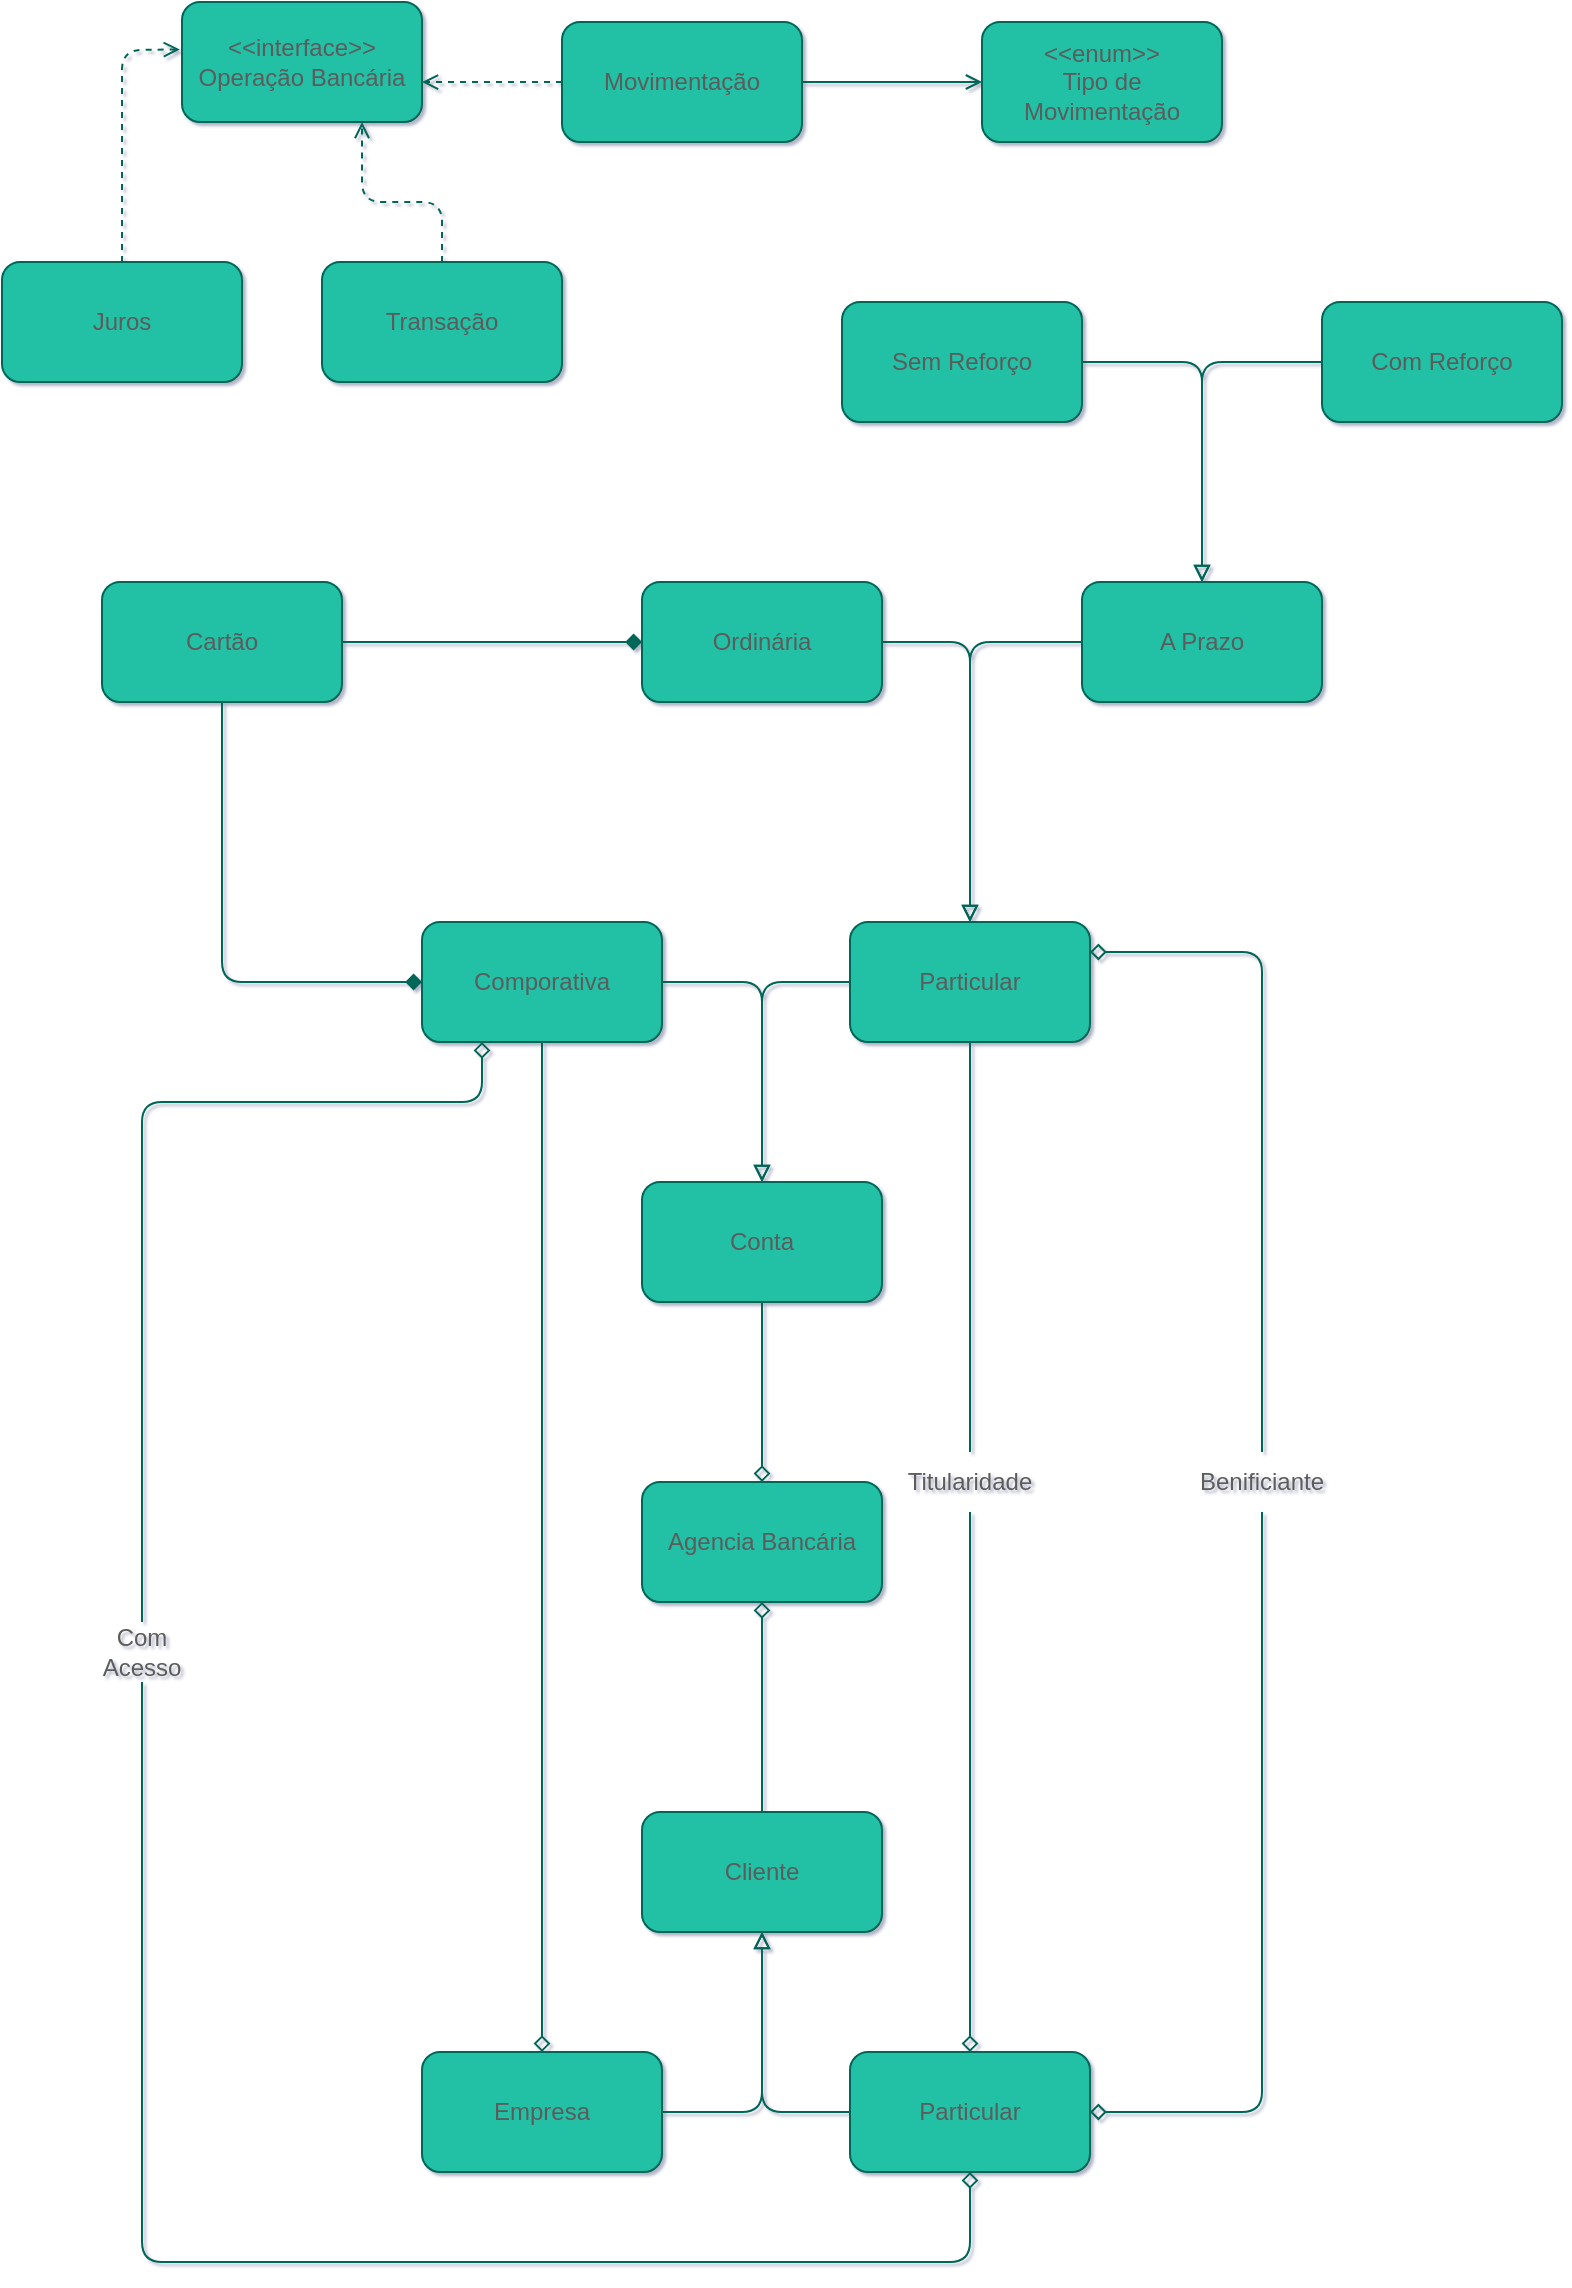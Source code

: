 <mxfile version="19.0.2" type="device" pages="2"><diagram id="Y3HlIX6f_SBwATSy7CD3" name="Basic Relations"><mxGraphModel dx="1738" dy="1318" grid="1" gridSize="10" guides="1" tooltips="1" connect="1" arrows="1" fold="1" page="1" pageScale="1" pageWidth="827" pageHeight="1169" background="#ffffff" math="0" shadow="1"><root><mxCell id="0"/><mxCell id="1" parent="0"/><mxCell id="22" style="edgeStyle=none;html=1;endArrow=diamond;endFill=0;strokeColor=#006658;fontColor=#5C5C5C;rounded=1;" parent="1" source="2" target="16" edge="1"><mxGeometry relative="1" as="geometry"/></mxCell><UserObject label="Conta" treeRoot="1" id="2"><mxCell style="whiteSpace=wrap;html=1;align=center;treeFolding=1;treeMoving=1;newEdgeStyle={&quot;edgeStyle&quot;:&quot;elbowEdgeStyle&quot;,&quot;startArrow&quot;:&quot;none&quot;,&quot;endArrow&quot;:&quot;none&quot;};fillColor=#21C0A5;strokeColor=#006658;fontColor=#5C5C5C;rounded=1;" parent="1" vertex="1"><mxGeometry x="360" y="600" width="120" height="60" as="geometry"/></mxCell></UserObject><mxCell id="23" style="edgeStyle=none;html=1;entryX=0.5;entryY=1;entryDx=0;entryDy=0;endArrow=diamond;endFill=0;strokeColor=#006658;fontColor=#5C5C5C;rounded=1;" parent="1" source="3" target="16" edge="1"><mxGeometry relative="1" as="geometry"/></mxCell><UserObject label="Cliente" treeRoot="1" id="3"><mxCell style="whiteSpace=wrap;html=1;align=center;treeFolding=1;treeMoving=1;newEdgeStyle={&quot;edgeStyle&quot;:&quot;elbowEdgeStyle&quot;,&quot;startArrow&quot;:&quot;none&quot;,&quot;endArrow&quot;:&quot;none&quot;};fillColor=#21C0A5;strokeColor=#006658;fontColor=#5C5C5C;rounded=1;" parent="1" vertex="1"><mxGeometry x="360" y="915" width="120" height="60" as="geometry"/></mxCell></UserObject><mxCell id="30" style="edgeStyle=none;html=1;endArrow=block;endFill=0;strokeColor=#006658;fontColor=#5C5C5C;rounded=1;" parent="1" source="4" target="5" edge="1"><mxGeometry relative="1" as="geometry"><Array as="points"><mxPoint x="524" y="330"/></Array></mxGeometry></mxCell><UserObject label="A Prazo" treeRoot="1" id="4"><mxCell style="whiteSpace=wrap;html=1;align=center;treeFolding=1;treeMoving=1;newEdgeStyle={&quot;edgeStyle&quot;:&quot;elbowEdgeStyle&quot;,&quot;startArrow&quot;:&quot;none&quot;,&quot;endArrow&quot;:&quot;none&quot;};fillColor=#21C0A5;strokeColor=#006658;fontColor=#5C5C5C;rounded=1;" parent="1" vertex="1"><mxGeometry x="580" y="300" width="120" height="60" as="geometry"/></mxCell></UserObject><mxCell id="13" style="edgeStyle=none;html=1;endArrow=block;endFill=0;strokeColor=#006658;fontColor=#5C5C5C;rounded=1;" parent="1" source="5" target="2" edge="1"><mxGeometry relative="1" as="geometry"><Array as="points"><mxPoint x="420" y="500"/></Array></mxGeometry></mxCell><UserObject label="Particular" treeRoot="1" id="5"><mxCell style="whiteSpace=wrap;html=1;align=center;treeFolding=1;treeMoving=1;newEdgeStyle={&quot;edgeStyle&quot;:&quot;elbowEdgeStyle&quot;,&quot;startArrow&quot;:&quot;none&quot;,&quot;endArrow&quot;:&quot;none&quot;};fillColor=#21C0A5;strokeColor=#006658;fontColor=#5C5C5C;rounded=1;" parent="1" vertex="1"><mxGeometry x="464" y="470" width="120" height="60" as="geometry"/></mxCell></UserObject><mxCell id="15" style="edgeStyle=none;html=1;endArrow=block;endFill=0;strokeColor=#006658;fontColor=#5C5C5C;rounded=1;" parent="1" source="6" edge="1"><mxGeometry relative="1" as="geometry"><mxPoint x="640" y="300" as="targetPoint"/><Array as="points"><mxPoint x="640" y="190"/></Array></mxGeometry></mxCell><UserObject label="Sem Reforço" treeRoot="1" id="6"><mxCell style="whiteSpace=wrap;html=1;align=center;treeFolding=1;treeMoving=1;newEdgeStyle={&quot;edgeStyle&quot;:&quot;elbowEdgeStyle&quot;,&quot;startArrow&quot;:&quot;none&quot;,&quot;endArrow&quot;:&quot;none&quot;};fillColor=#21C0A5;strokeColor=#006658;fontColor=#5C5C5C;rounded=1;" parent="1" vertex="1"><mxGeometry x="460" y="160" width="120" height="60" as="geometry"/></mxCell></UserObject><mxCell id="14" style="edgeStyle=none;html=1;entryX=0.5;entryY=0;entryDx=0;entryDy=0;endArrow=block;endFill=0;strokeColor=#006658;fontColor=#5C5C5C;rounded=1;" parent="1" source="7" target="4" edge="1"><mxGeometry relative="1" as="geometry"><Array as="points"><mxPoint x="640" y="190"/></Array></mxGeometry></mxCell><UserObject label="Com Reforço" treeRoot="1" id="7"><mxCell style="whiteSpace=wrap;html=1;align=center;treeFolding=1;treeMoving=1;newEdgeStyle={&quot;edgeStyle&quot;:&quot;elbowEdgeStyle&quot;,&quot;startArrow&quot;:&quot;none&quot;,&quot;endArrow&quot;:&quot;none&quot;};fillColor=#21C0A5;strokeColor=#006658;fontColor=#5C5C5C;rounded=1;" parent="1" vertex="1"><mxGeometry x="700" y="160" width="120" height="60" as="geometry"/></mxCell></UserObject><mxCell id="21" style="edgeStyle=none;html=1;endArrow=block;endFill=0;strokeColor=#006658;fontColor=#5C5C5C;rounded=1;" parent="1" source="10" target="3" edge="1"><mxGeometry relative="1" as="geometry"><mxPoint x="420" y="980" as="targetPoint"/><Array as="points"><mxPoint x="420" y="1065"/></Array></mxGeometry></mxCell><UserObject label="Empresa" treeRoot="1" id="10"><mxCell style="whiteSpace=wrap;html=1;align=center;treeFolding=1;treeMoving=1;newEdgeStyle={&quot;edgeStyle&quot;:&quot;elbowEdgeStyle&quot;,&quot;startArrow&quot;:&quot;none&quot;,&quot;endArrow&quot;:&quot;none&quot;};fillColor=#21C0A5;strokeColor=#006658;fontColor=#5C5C5C;rounded=1;" parent="1" vertex="1"><mxGeometry x="250" y="1035" width="120" height="60" as="geometry"/></mxCell></UserObject><mxCell id="17" style="edgeStyle=none;html=1;endArrow=block;endFill=0;strokeColor=#006658;fontColor=#5C5C5C;rounded=1;" parent="1" source="11" target="3" edge="1"><mxGeometry relative="1" as="geometry"><Array as="points"><mxPoint x="420" y="1065"/></Array></mxGeometry></mxCell><mxCell id="33" style="edgeStyle=none;html=1;entryX=0.5;entryY=1;entryDx=0;entryDy=0;endArrow=none;endFill=0;startArrow=none;startFill=0;strokeColor=#006658;fontColor=#5C5C5C;rounded=1;" parent="1" source="zLFD8LSVwmkW0PBWJm6N-47" target="5" edge="1"><mxGeometry relative="1" as="geometry"/></mxCell><UserObject label="Particular" treeRoot="1" id="11"><mxCell style="whiteSpace=wrap;html=1;align=center;treeFolding=1;treeMoving=1;newEdgeStyle={&quot;edgeStyle&quot;:&quot;elbowEdgeStyle&quot;,&quot;startArrow&quot;:&quot;none&quot;,&quot;endArrow&quot;:&quot;none&quot;};fillColor=#21C0A5;strokeColor=#006658;fontColor=#5C5C5C;rounded=1;" parent="1" vertex="1"><mxGeometry x="464" y="1035" width="120" height="60" as="geometry"/></mxCell></UserObject><UserObject label="Agencia Bancária" treeRoot="1" id="16"><mxCell style="whiteSpace=wrap;html=1;align=center;treeFolding=1;treeMoving=1;newEdgeStyle={&quot;edgeStyle&quot;:&quot;elbowEdgeStyle&quot;,&quot;startArrow&quot;:&quot;none&quot;,&quot;endArrow&quot;:&quot;none&quot;};fillColor=#21C0A5;strokeColor=#006658;fontColor=#5C5C5C;rounded=1;" parent="1" vertex="1"><mxGeometry x="360" y="750" width="120" height="60" as="geometry"/></mxCell></UserObject><mxCell id="25" style="edgeStyle=none;html=1;entryX=0.5;entryY=0;entryDx=0;entryDy=0;endArrow=block;endFill=0;strokeColor=#006658;fontColor=#5C5C5C;rounded=1;" parent="1" source="24" target="2" edge="1"><mxGeometry relative="1" as="geometry"><Array as="points"><mxPoint x="420" y="500"/></Array></mxGeometry></mxCell><mxCell id="35" style="edgeStyle=none;html=1;entryX=0.5;entryY=0;entryDx=0;entryDy=0;endArrow=diamond;endFill=0;strokeColor=#006658;fontColor=#5C5C5C;rounded=1;startArrow=none;startFill=0;" parent="1" source="24" target="10" edge="1"><mxGeometry relative="1" as="geometry"/></mxCell><UserObject label="Comporativa" treeRoot="1" id="24"><mxCell style="whiteSpace=wrap;html=1;align=center;treeFolding=1;treeMoving=1;newEdgeStyle={&quot;edgeStyle&quot;:&quot;elbowEdgeStyle&quot;,&quot;startArrow&quot;:&quot;none&quot;,&quot;endArrow&quot;:&quot;none&quot;};fillColor=#21C0A5;strokeColor=#006658;fontColor=#5C5C5C;rounded=1;" parent="1" vertex="1"><mxGeometry x="250" y="470" width="120" height="60" as="geometry"/></mxCell></UserObject><mxCell id="27" style="edgeStyle=none;html=1;entryX=0.5;entryY=0;entryDx=0;entryDy=0;endArrow=block;endFill=0;strokeColor=#006658;fontColor=#5C5C5C;rounded=1;" parent="1" source="26" target="5" edge="1"><mxGeometry relative="1" as="geometry"><Array as="points"><mxPoint x="524" y="330"/></Array></mxGeometry></mxCell><UserObject label="Ordinária" treeRoot="1" id="26"><mxCell style="whiteSpace=wrap;html=1;align=center;treeFolding=1;treeMoving=1;newEdgeStyle={&quot;edgeStyle&quot;:&quot;elbowEdgeStyle&quot;,&quot;startArrow&quot;:&quot;none&quot;,&quot;endArrow&quot;:&quot;none&quot;};fillColor=#21C0A5;strokeColor=#006658;fontColor=#5C5C5C;rounded=1;" parent="1" vertex="1"><mxGeometry x="360" y="300" width="120" height="60" as="geometry"/></mxCell></UserObject><mxCell id="31" style="edgeStyle=none;html=1;endArrow=diamond;endFill=1;strokeColor=#006658;fontColor=#5C5C5C;rounded=1;" parent="1" source="29" target="26" edge="1"><mxGeometry relative="1" as="geometry"/></mxCell><mxCell id="32" style="edgeStyle=none;html=1;endArrow=diamond;endFill=1;strokeColor=#006658;fontColor=#5C5C5C;rounded=1;" parent="1" source="29" target="24" edge="1"><mxGeometry relative="1" as="geometry"><Array as="points"><mxPoint x="150" y="500"/></Array></mxGeometry></mxCell><UserObject label="Cartão" treeRoot="1" id="29"><mxCell style="whiteSpace=wrap;html=1;align=center;treeFolding=1;treeMoving=1;newEdgeStyle={&quot;edgeStyle&quot;:&quot;elbowEdgeStyle&quot;,&quot;startArrow&quot;:&quot;none&quot;,&quot;endArrow&quot;:&quot;none&quot;};fillColor=#21C0A5;strokeColor=#006658;fontColor=#5C5C5C;rounded=1;" parent="1" vertex="1"><mxGeometry x="90" y="300" width="120" height="60" as="geometry"/></mxCell></UserObject><UserObject label="&amp;lt;&amp;lt;interface&amp;gt;&amp;gt;&lt;br&gt;Operação Bancária" treeRoot="1" id="38"><mxCell style="whiteSpace=wrap;html=1;align=center;treeFolding=1;treeMoving=1;newEdgeStyle={&quot;edgeStyle&quot;:&quot;elbowEdgeStyle&quot;,&quot;startArrow&quot;:&quot;none&quot;,&quot;endArrow&quot;:&quot;none&quot;};fillColor=#21C0A5;strokeColor=#006658;fontColor=#5C5C5C;rounded=1;" parent="1" vertex="1"><mxGeometry x="130" y="10" width="120" height="60" as="geometry"/></mxCell></UserObject><mxCell id="45" style="edgeStyle=none;html=1;dashed=1;startArrow=none;startFill=0;endArrow=open;endFill=0;entryX=-0.009;entryY=0.395;entryDx=0;entryDy=0;entryPerimeter=0;strokeColor=#006658;fontColor=#5C5C5C;rounded=1;" parent="1" source="39" target="38" edge="1"><mxGeometry relative="1" as="geometry"><mxPoint x="100" y="30" as="targetPoint"/><Array as="points"><mxPoint x="100" y="34"/></Array></mxGeometry></mxCell><UserObject label="Juros" treeRoot="1" id="39"><mxCell style="whiteSpace=wrap;html=1;align=center;treeFolding=1;treeMoving=1;newEdgeStyle={&quot;edgeStyle&quot;:&quot;elbowEdgeStyle&quot;,&quot;startArrow&quot;:&quot;none&quot;,&quot;endArrow&quot;:&quot;none&quot;};fillColor=#21C0A5;strokeColor=#006658;fontColor=#5C5C5C;rounded=1;" parent="1" vertex="1"><mxGeometry x="40" y="140" width="120" height="60" as="geometry"/></mxCell></UserObject><mxCell id="44" style="edgeStyle=none;html=1;entryX=0.75;entryY=1;entryDx=0;entryDy=0;dashed=1;startArrow=none;startFill=0;endArrow=open;endFill=0;strokeColor=#006658;fontColor=#5C5C5C;rounded=1;" parent="1" source="40" target="38" edge="1"><mxGeometry relative="1" as="geometry"><Array as="points"><mxPoint x="260" y="110"/><mxPoint x="220" y="110"/></Array></mxGeometry></mxCell><UserObject label="Transação" treeRoot="1" id="40"><mxCell style="whiteSpace=wrap;html=1;align=center;treeFolding=1;treeMoving=1;newEdgeStyle={&quot;edgeStyle&quot;:&quot;elbowEdgeStyle&quot;,&quot;startArrow&quot;:&quot;none&quot;,&quot;endArrow&quot;:&quot;none&quot;};fillColor=#21C0A5;strokeColor=#006658;fontColor=#5C5C5C;rounded=1;" parent="1" vertex="1"><mxGeometry x="200" y="140" width="120" height="60" as="geometry"/></mxCell></UserObject><mxCell id="43" style="edgeStyle=none;html=1;entryX=1;entryY=0.667;entryDx=0;entryDy=0;entryPerimeter=0;startArrow=none;startFill=0;endArrow=open;endFill=0;dashed=1;strokeColor=#006658;fontColor=#5C5C5C;rounded=1;" parent="1" source="41" target="38" edge="1"><mxGeometry relative="1" as="geometry"/></mxCell><mxCell id="47" style="edgeStyle=none;html=1;entryX=0;entryY=0.5;entryDx=0;entryDy=0;startArrow=none;startFill=0;endArrow=open;endFill=0;strokeColor=#006658;fontColor=#5C5C5C;rounded=1;" parent="1" source="41" target="46" edge="1"><mxGeometry relative="1" as="geometry"/></mxCell><UserObject label="Movimentação" treeRoot="1" id="41"><mxCell style="whiteSpace=wrap;html=1;align=center;treeFolding=1;treeMoving=1;newEdgeStyle={&quot;edgeStyle&quot;:&quot;elbowEdgeStyle&quot;,&quot;startArrow&quot;:&quot;none&quot;,&quot;endArrow&quot;:&quot;none&quot;};fillColor=#21C0A5;strokeColor=#006658;fontColor=#5C5C5C;rounded=1;" parent="1" vertex="1"><mxGeometry x="320" y="20" width="120" height="60" as="geometry"/></mxCell></UserObject><UserObject label="&amp;lt;&amp;lt;enum&amp;gt;&amp;gt;&lt;br&gt;Tipo de Movimentação" treeRoot="1" id="46"><mxCell style="whiteSpace=wrap;html=1;align=center;treeFolding=1;treeMoving=1;newEdgeStyle={&quot;edgeStyle&quot;:&quot;elbowEdgeStyle&quot;,&quot;startArrow&quot;:&quot;none&quot;,&quot;endArrow&quot;:&quot;none&quot;};fillColor=#21C0A5;strokeColor=#006658;fontColor=#5C5C5C;rounded=1;" parent="1" vertex="1"><mxGeometry x="530" y="20" width="120" height="60" as="geometry"/></mxCell></UserObject><mxCell id="zLFD8LSVwmkW0PBWJm6N-47" value="Titularidade" style="text;html=1;strokeColor=none;fillColor=none;align=center;verticalAlign=middle;whiteSpace=wrap;rounded=1;fontColor=#5C5C5C;" parent="1" vertex="1"><mxGeometry x="494" y="735" width="60" height="30" as="geometry"/></mxCell><mxCell id="zLFD8LSVwmkW0PBWJm6N-48" value="" style="edgeStyle=none;html=1;entryX=0.5;entryY=1;entryDx=0;entryDy=0;endArrow=none;endFill=0;startArrow=diamond;startFill=0;strokeColor=#006658;fontColor=#5C5C5C;rounded=1;" parent="1" source="11" target="zLFD8LSVwmkW0PBWJm6N-47" edge="1"><mxGeometry relative="1" as="geometry"><mxPoint x="524" y="1035" as="sourcePoint"/><mxPoint x="524" y="530" as="targetPoint"/></mxGeometry></mxCell><mxCell id="zLFD8LSVwmkW0PBWJm6N-53" style="edgeStyle=orthogonalEdgeStyle;rounded=1;orthogonalLoop=1;jettySize=auto;html=1;entryX=1;entryY=0.25;entryDx=0;entryDy=0;endArrow=diamond;endFill=0;strokeColor=#006658;fontColor=#5C5C5C;" parent="1" source="zLFD8LSVwmkW0PBWJm6N-49" target="5" edge="1"><mxGeometry relative="1" as="geometry"><Array as="points"><mxPoint x="670" y="485"/></Array></mxGeometry></mxCell><mxCell id="zLFD8LSVwmkW0PBWJm6N-54" style="edgeStyle=orthogonalEdgeStyle;rounded=1;orthogonalLoop=1;jettySize=auto;html=1;entryX=1;entryY=0.5;entryDx=0;entryDy=0;endArrow=diamond;endFill=0;strokeColor=#006658;fontColor=#5C5C5C;" parent="1" source="zLFD8LSVwmkW0PBWJm6N-49" target="11" edge="1"><mxGeometry relative="1" as="geometry"><Array as="points"><mxPoint x="670" y="1065"/></Array></mxGeometry></mxCell><mxCell id="zLFD8LSVwmkW0PBWJm6N-49" value="Benificiante" style="text;html=1;strokeColor=none;fillColor=none;align=center;verticalAlign=middle;whiteSpace=wrap;rounded=1;fontColor=#5C5C5C;" parent="1" vertex="1"><mxGeometry x="640" y="735" width="60" height="30" as="geometry"/></mxCell><mxCell id="zLFD8LSVwmkW0PBWJm6N-58" style="edgeStyle=orthogonalEdgeStyle;rounded=1;orthogonalLoop=1;jettySize=auto;html=1;entryX=0.25;entryY=1;entryDx=0;entryDy=0;endArrow=diamond;endFill=0;strokeColor=#006658;fontColor=#5C5C5C;startArrow=none;startFill=0;" parent="1" source="zLFD8LSVwmkW0PBWJm6N-55" target="24" edge="1"><mxGeometry relative="1" as="geometry"><Array as="points"><mxPoint x="110" y="560"/><mxPoint x="280" y="560"/></Array></mxGeometry></mxCell><mxCell id="zLFD8LSVwmkW0PBWJm6N-59" style="edgeStyle=orthogonalEdgeStyle;rounded=1;orthogonalLoop=1;jettySize=auto;html=1;endArrow=diamond;endFill=0;strokeColor=#006658;fontColor=#5C5C5C;" parent="1" source="zLFD8LSVwmkW0PBWJm6N-55" target="11" edge="1"><mxGeometry relative="1" as="geometry"><mxPoint x="110" y="1187.059" as="targetPoint"/><Array as="points"><mxPoint x="110" y="1140"/><mxPoint x="524" y="1140"/></Array></mxGeometry></mxCell><mxCell id="zLFD8LSVwmkW0PBWJm6N-55" value="Com Acesso" style="text;html=1;strokeColor=none;fillColor=none;align=center;verticalAlign=middle;whiteSpace=wrap;rounded=1;fontColor=#5C5C5C;" parent="1" vertex="1"><mxGeometry x="80" y="820" width="60" height="30" as="geometry"/></mxCell></root></mxGraphModel></diagram><diagram id="ousxWg35AYfjlBtTbZrF" name="Diagrama de Classes"><mxGraphModel dx="3776" dy="3631" grid="1" gridSize="10" guides="1" tooltips="1" connect="1" arrows="1" fold="1" page="1" pageScale="1" pageWidth="1169" pageHeight="827" background="#F1FAEE" math="0" shadow="0"><root><mxCell id="0"/><mxCell id="1" parent="0"/><mxCell id="ehb4EOlLFoC_b6wabJAD-7" style="edgeStyle=orthogonalEdgeStyle;rounded=0;sketch=0;orthogonalLoop=1;jettySize=auto;html=1;fontColor=#1D3557;endArrow=diamondThin;endFill=1;strokeColor=#457B9D;fillColor=#A8DADC;" edge="1" parent="1" source="pM1ZQQoALG-AvPGae3JQ-1" target="ehb4EOlLFoC_b6wabJAD-1"><mxGeometry relative="1" as="geometry"/></mxCell><mxCell id="ehb4EOlLFoC_b6wabJAD-8" style="edgeStyle=orthogonalEdgeStyle;rounded=0;sketch=0;orthogonalLoop=1;jettySize=auto;html=1;entryX=0.547;entryY=0.003;entryDx=0;entryDy=0;entryPerimeter=0;fontColor=#1D3557;endArrow=diamondThin;endFill=1;strokeColor=#457B9D;fillColor=#A8DADC;" edge="1" parent="1" source="pM1ZQQoALG-AvPGae3JQ-1" target="pM1ZQQoALG-AvPGae3JQ-31"><mxGeometry relative="1" as="geometry"/></mxCell><mxCell id="pM1ZQQoALG-AvPGae3JQ-1" value="Card" style="swimlane;fontStyle=2;align=center;verticalAlign=top;childLayout=stackLayout;horizontal=1;startSize=26;horizontalStack=0;resizeParent=1;resizeLast=0;collapsible=1;marginBottom=0;rounded=0;shadow=0;strokeWidth=1;fillColor=#A8DADC;strokeColor=#457B9D;fontColor=#1D3557;" vertex="1" parent="1"><mxGeometry x="-340" y="-1050" width="160" height="164" as="geometry"><mxRectangle x="230" y="140" width="160" height="26" as="alternateBounds"/></mxGeometry></mxCell><mxCell id="pM1ZQQoALG-AvPGae3JQ-2" value="number: String(16)" style="text;align=left;verticalAlign=top;spacingLeft=4;spacingRight=4;overflow=hidden;rotatable=0;points=[[0,0.5],[1,0.5]];portConstraint=eastwest;fontColor=#1D3557;" vertex="1" parent="pM1ZQQoALG-AvPGae3JQ-1"><mxGeometry y="26" width="160" height="26" as="geometry"/></mxCell><mxCell id="pM1ZQQoALG-AvPGae3JQ-3" value="owner: String" style="text;align=left;verticalAlign=top;spacingLeft=4;spacingRight=4;overflow=hidden;rotatable=0;points=[[0,0.5],[1,0.5]];portConstraint=eastwest;rounded=0;shadow=0;html=0;fontColor=#1D3557;" vertex="1" parent="pM1ZQQoALG-AvPGae3JQ-1"><mxGeometry y="52" width="160" height="26" as="geometry"/></mxCell><mxCell id="pM1ZQQoALG-AvPGae3JQ-4" value="account: Account" style="text;align=left;verticalAlign=top;spacingLeft=4;spacingRight=4;overflow=hidden;rotatable=0;points=[[0,0.5],[1,0.5]];portConstraint=eastwest;rounded=0;shadow=0;html=0;fontColor=#1D3557;" vertex="1" parent="pM1ZQQoALG-AvPGae3JQ-1"><mxGeometry y="78" width="160" height="26" as="geometry"/></mxCell><mxCell id="pM1ZQQoALG-AvPGae3JQ-5" value="" style="line;html=1;strokeWidth=1;align=left;verticalAlign=middle;spacingTop=-1;spacingLeft=3;spacingRight=3;rotatable=0;labelPosition=right;points=[];portConstraint=eastwest;fillColor=#A8DADC;strokeColor=#457B9D;fontColor=#1D3557;labelBackgroundColor=#F1FAEE;" vertex="1" parent="pM1ZQQoALG-AvPGae3JQ-1"><mxGeometry y="104" width="160" height="8" as="geometry"/></mxCell><mxCell id="pM1ZQQoALG-AvPGae3JQ-6" value="AccountOwner" style="swimlane;fontStyle=2;align=center;verticalAlign=top;childLayout=stackLayout;horizontal=1;startSize=26;horizontalStack=0;resizeParent=1;resizeLast=0;collapsible=1;marginBottom=0;rounded=0;shadow=0;strokeWidth=1;fillColor=#A8DADC;strokeColor=#457B9D;fontColor=#1D3557;" vertex="1" parent="1"><mxGeometry x="-50" y="120" width="160" height="130" as="geometry"><mxRectangle x="230" y="140" width="160" height="26" as="alternateBounds"/></mxGeometry></mxCell><mxCell id="pM1ZQQoALG-AvPGae3JQ-7" value="name: String" style="text;align=left;verticalAlign=top;spacingLeft=4;spacingRight=4;overflow=hidden;rotatable=0;points=[[0,0.5],[1,0.5]];portConstraint=eastwest;fontColor=#1D3557;" vertex="1" parent="pM1ZQQoALG-AvPGae3JQ-6"><mxGeometry y="26" width="160" height="26" as="geometry"/></mxCell><mxCell id="pM1ZQQoALG-AvPGae3JQ-8" value="NIF: String" style="text;align=left;verticalAlign=top;spacingLeft=4;spacingRight=4;overflow=hidden;rotatable=0;points=[[0,0.5],[1,0.5]];portConstraint=eastwest;rounded=0;shadow=0;html=0;fontColor=#1D3557;" vertex="1" parent="pM1ZQQoALG-AvPGae3JQ-6"><mxGeometry y="52" width="160" height="26" as="geometry"/></mxCell><mxCell id="pM1ZQQoALG-AvPGae3JQ-9" value="address: String" style="text;align=left;verticalAlign=top;spacingLeft=4;spacingRight=4;overflow=hidden;rotatable=0;points=[[0,0.5],[1,0.5]];portConstraint=eastwest;rounded=0;shadow=0;html=0;fontColor=#1D3557;" vertex="1" parent="pM1ZQQoALG-AvPGae3JQ-6"><mxGeometry y="78" width="160" height="26" as="geometry"/></mxCell><mxCell id="pM1ZQQoALG-AvPGae3JQ-10" value="" style="line;html=1;strokeWidth=1;align=left;verticalAlign=middle;spacingTop=-1;spacingLeft=3;spacingRight=3;rotatable=0;labelPosition=right;points=[];portConstraint=eastwest;fillColor=#A8DADC;strokeColor=#457B9D;fontColor=#1D3557;labelBackgroundColor=#F1FAEE;" vertex="1" parent="pM1ZQQoALG-AvPGae3JQ-6"><mxGeometry y="104" width="160" height="8" as="geometry"/></mxCell><mxCell id="pM1ZQQoALG-AvPGae3JQ-11" style="edgeStyle=orthogonalEdgeStyle;rounded=0;orthogonalLoop=1;jettySize=auto;html=1;entryX=0.5;entryY=1;entryDx=0;entryDy=0;endArrow=block;endFill=0;strokeColor=#457B9D;fontColor=#1D3557;labelBackgroundColor=#F1FAEE;" edge="1" parent="1" source="pM1ZQQoALG-AvPGae3JQ-12" target="pM1ZQQoALG-AvPGae3JQ-6"><mxGeometry relative="1" as="geometry"/></mxCell><mxCell id="pM1ZQQoALG-AvPGae3JQ-12" value="EnterpriseAccountOwner" style="swimlane;fontStyle=2;align=center;verticalAlign=top;childLayout=stackLayout;horizontal=1;startSize=26;horizontalStack=0;resizeParent=1;resizeLast=0;collapsible=1;marginBottom=0;rounded=0;shadow=0;strokeWidth=1;fillColor=#A8DADC;strokeColor=#457B9D;fontColor=#1D3557;" vertex="1" parent="1"><mxGeometry x="-220" y="370" width="200" height="130" as="geometry"><mxRectangle x="230" y="140" width="160" height="26" as="alternateBounds"/></mxGeometry></mxCell><mxCell id="pM1ZQQoALG-AvPGae3JQ-13" value="enterpriseName: String" style="text;align=left;verticalAlign=top;spacingLeft=4;spacingRight=4;overflow=hidden;rotatable=0;points=[[0,0.5],[1,0.5]];portConstraint=eastwest;fontColor=#1D3557;" vertex="1" parent="pM1ZQQoALG-AvPGae3JQ-12"><mxGeometry y="26" width="200" height="26" as="geometry"/></mxCell><mxCell id="ehb4EOlLFoC_b6wabJAD-5" value="partnersIds: String[]" style="text;align=left;verticalAlign=top;spacingLeft=4;spacingRight=4;overflow=hidden;rotatable=0;points=[[0,0.5],[1,0.5]];portConstraint=eastwest;fontColor=#1D3557;" vertex="1" parent="pM1ZQQoALG-AvPGae3JQ-12"><mxGeometry y="52" width="200" height="26" as="geometry"/></mxCell><mxCell id="pM1ZQQoALG-AvPGae3JQ-14" value="accounts: CorporateAccount" style="text;align=left;verticalAlign=top;spacingLeft=4;spacingRight=4;overflow=hidden;rotatable=0;points=[[0,0.5],[1,0.5]];portConstraint=eastwest;rounded=0;shadow=0;html=0;fontColor=#1D3557;" vertex="1" parent="pM1ZQQoALG-AvPGae3JQ-12"><mxGeometry y="78" width="200" height="26" as="geometry"/></mxCell><mxCell id="pM1ZQQoALG-AvPGae3JQ-15" value="" style="line;html=1;strokeWidth=1;align=left;verticalAlign=middle;spacingTop=-1;spacingLeft=3;spacingRight=3;rotatable=0;labelPosition=right;points=[];portConstraint=eastwest;fillColor=#A8DADC;strokeColor=#457B9D;fontColor=#1D3557;labelBackgroundColor=#F1FAEE;" vertex="1" parent="pM1ZQQoALG-AvPGae3JQ-12"><mxGeometry y="104" width="200" height="8" as="geometry"/></mxCell><mxCell id="pM1ZQQoALG-AvPGae3JQ-16" style="edgeStyle=orthogonalEdgeStyle;rounded=0;orthogonalLoop=1;jettySize=auto;html=1;entryX=0.5;entryY=1;entryDx=0;entryDy=0;endArrow=block;endFill=0;strokeColor=#457B9D;fontColor=#1D3557;labelBackgroundColor=#F1FAEE;" edge="1" parent="1" source="pM1ZQQoALG-AvPGae3JQ-17" target="pM1ZQQoALG-AvPGae3JQ-6"><mxGeometry relative="1" as="geometry"><Array as="points"><mxPoint x="220" y="310"/><mxPoint x="30" y="310"/></Array></mxGeometry></mxCell><mxCell id="pM1ZQQoALG-AvPGae3JQ-17" value="ParticularAccountOwner" style="swimlane;fontStyle=2;align=center;verticalAlign=top;childLayout=stackLayout;horizontal=1;startSize=26;horizontalStack=0;resizeParent=1;resizeLast=0;collapsible=1;marginBottom=0;rounded=0;shadow=0;strokeWidth=1;fillColor=#A8DADC;strokeColor=#457B9D;fontColor=#1D3557;" vertex="1" parent="1"><mxGeometry x="120" y="370" width="200" height="190" as="geometry"><mxRectangle x="230" y="140" width="160" height="26" as="alternateBounds"/></mxGeometry></mxCell><mxCell id="pM1ZQQoALG-AvPGae3JQ-18" value="name: String" style="text;align=left;verticalAlign=top;spacingLeft=4;spacingRight=4;overflow=hidden;rotatable=0;points=[[0,0.5],[1,0.5]];portConstraint=eastwest;fontColor=#1D3557;" vertex="1" parent="pM1ZQQoALG-AvPGae3JQ-17"><mxGeometry y="26" width="200" height="26" as="geometry"/></mxCell><mxCell id="pM1ZQQoALG-AvPGae3JQ-19" value="lastName: String" style="text;align=left;verticalAlign=top;spacingLeft=4;spacingRight=4;overflow=hidden;rotatable=0;points=[[0,0.5],[1,0.5]];portConstraint=eastwest;rounded=0;shadow=0;html=0;fontColor=#1D3557;" vertex="1" parent="pM1ZQQoALG-AvPGae3JQ-17"><mxGeometry y="52" width="200" height="26" as="geometry"/></mxCell><mxCell id="pM1ZQQoALG-AvPGae3JQ-20" value="id: String" style="text;align=left;verticalAlign=top;spacingLeft=4;spacingRight=4;overflow=hidden;rotatable=0;points=[[0,0.5],[1,0.5]];portConstraint=eastwest;rounded=0;shadow=0;html=0;fontColor=#1D3557;" vertex="1" parent="pM1ZQQoALG-AvPGae3JQ-17"><mxGeometry y="78" width="200" height="26" as="geometry"/></mxCell><mxCell id="pM1ZQQoALG-AvPGae3JQ-21" value="nationality: String" style="text;align=left;verticalAlign=top;spacingLeft=4;spacingRight=4;overflow=hidden;rotatable=0;points=[[0,0.5],[1,0.5]];portConstraint=eastwest;rounded=0;shadow=0;html=0;fontColor=#1D3557;" vertex="1" parent="pM1ZQQoALG-AvPGae3JQ-17"><mxGeometry y="104" width="200" height="26" as="geometry"/></mxCell><mxCell id="pM1ZQQoALG-AvPGae3JQ-22" value="" style="line;html=1;strokeWidth=1;align=left;verticalAlign=middle;spacingTop=-1;spacingLeft=3;spacingRight=3;rotatable=0;labelPosition=right;points=[];portConstraint=eastwest;fillColor=#A8DADC;strokeColor=#457B9D;fontColor=#1D3557;labelBackgroundColor=#F1FAEE;" vertex="1" parent="pM1ZQQoALG-AvPGae3JQ-17"><mxGeometry y="130" width="200" height="8" as="geometry"/></mxCell><mxCell id="pM1ZQQoALG-AvPGae3JQ-23" value="Account" style="swimlane;fontStyle=2;align=center;verticalAlign=top;childLayout=stackLayout;horizontal=1;startSize=26;horizontalStack=0;resizeParent=1;resizeLast=0;collapsible=1;marginBottom=0;rounded=0;shadow=0;strokeWidth=1;fillColor=#A8DADC;strokeColor=#457B9D;fontColor=#1D3557;" vertex="1" parent="1"><mxGeometry x="-70" y="-451" width="160" height="164" as="geometry"><mxRectangle x="230" y="140" width="160" height="26" as="alternateBounds"/></mxGeometry></mxCell><mxCell id="pM1ZQQoALG-AvPGae3JQ-24" value="accountNumber: String(13)" style="text;align=left;verticalAlign=top;spacingLeft=4;spacingRight=4;overflow=hidden;rotatable=0;points=[[0,0.5],[1,0.5]];portConstraint=eastwest;fontColor=#1D3557;" vertex="1" parent="pM1ZQQoALG-AvPGae3JQ-23"><mxGeometry y="26" width="160" height="26" as="geometry"/></mxCell><mxCell id="pM1ZQQoALG-AvPGae3JQ-25" value="accountName: String" style="text;align=left;verticalAlign=top;spacingLeft=4;spacingRight=4;overflow=hidden;rotatable=0;points=[[0,0.5],[1,0.5]];portConstraint=eastwest;rounded=0;shadow=0;html=0;fontColor=#1D3557;" vertex="1" parent="pM1ZQQoALG-AvPGae3JQ-23"><mxGeometry y="52" width="160" height="26" as="geometry"/></mxCell><mxCell id="pM1ZQQoALG-AvPGae3JQ-26" value="balance: Double" style="text;align=left;verticalAlign=top;spacingLeft=4;spacingRight=4;overflow=hidden;rotatable=0;points=[[0,0.5],[1,0.5]];portConstraint=eastwest;rounded=0;shadow=0;html=0;fontColor=#1D3557;" vertex="1" parent="pM1ZQQoALG-AvPGae3JQ-23"><mxGeometry y="78" width="160" height="26" as="geometry"/></mxCell><mxCell id="pM1ZQQoALG-AvPGae3JQ-27" value="" style="line;html=1;strokeWidth=1;align=left;verticalAlign=middle;spacingTop=-1;spacingLeft=3;spacingRight=3;rotatable=0;labelPosition=right;points=[];portConstraint=eastwest;fillColor=#A8DADC;strokeColor=#457B9D;fontColor=#1D3557;labelBackgroundColor=#F1FAEE;" vertex="1" parent="pM1ZQQoALG-AvPGae3JQ-23"><mxGeometry y="104" width="160" height="8" as="geometry"/></mxCell><mxCell id="pM1ZQQoALG-AvPGae3JQ-45" style="edgeStyle=orthogonalEdgeStyle;rounded=0;sketch=0;orthogonalLoop=1;jettySize=auto;html=1;exitX=0.5;exitY=1;exitDx=0;exitDy=0;fontColor=#1D3557;endArrow=block;endFill=0;strokeColor=#457B9D;fillColor=#A8DADC;" edge="1" parent="1" source="pM1ZQQoALG-AvPGae3JQ-28"><mxGeometry relative="1" as="geometry"><mxPoint x="10" y="-450" as="targetPoint"/></mxGeometry></mxCell><mxCell id="pM1ZQQoALG-AvPGae3JQ-28" value="ParticularAccount" style="swimlane;fontStyle=2;align=center;verticalAlign=top;childLayout=stackLayout;horizontal=1;startSize=26;horizontalStack=0;resizeParent=1;resizeLast=0;collapsible=1;marginBottom=0;rounded=0;shadow=0;strokeWidth=1;fillColor=#A8DADC;strokeColor=#457B9D;fontColor=#1D3557;" vertex="1" parent="1"><mxGeometry x="105" y="-730" width="200" height="164" as="geometry"><mxRectangle x="230" y="140" width="160" height="26" as="alternateBounds"/></mxGeometry></mxCell><mxCell id="pM1ZQQoALG-AvPGae3JQ-29" value="owner: ParticularAccountOwner" style="text;align=left;verticalAlign=top;spacingLeft=4;spacingRight=4;overflow=hidden;rotatable=0;points=[[0,0.5],[1,0.5]];portConstraint=eastwest;fontColor=#1D3557;" vertex="1" parent="pM1ZQQoALG-AvPGae3JQ-28"><mxGeometry y="26" width="200" height="26" as="geometry"/></mxCell><mxCell id="pM1ZQQoALG-AvPGae3JQ-30" value="" style="line;html=1;strokeWidth=1;align=left;verticalAlign=middle;spacingTop=-1;spacingLeft=3;spacingRight=3;rotatable=0;labelPosition=right;points=[];portConstraint=eastwest;fillColor=#A8DADC;strokeColor=#457B9D;fontColor=#1D3557;labelBackgroundColor=#F1FAEE;" vertex="1" parent="pM1ZQQoALG-AvPGae3JQ-28"><mxGeometry y="52" width="200" height="8" as="geometry"/></mxCell><mxCell id="pM1ZQQoALG-AvPGae3JQ-44" style="edgeStyle=orthogonalEdgeStyle;rounded=0;sketch=0;orthogonalLoop=1;jettySize=auto;html=1;exitX=0.5;exitY=1;exitDx=0;exitDy=0;entryX=0.5;entryY=0;entryDx=0;entryDy=0;fontColor=#1D3557;strokeColor=#457B9D;fillColor=#A8DADC;endArrow=block;endFill=0;" edge="1" parent="1" source="pM1ZQQoALG-AvPGae3JQ-31" target="pM1ZQQoALG-AvPGae3JQ-23"><mxGeometry relative="1" as="geometry"/></mxCell><mxCell id="pM1ZQQoALG-AvPGae3JQ-31" value="OrdinaryParticularAccount" style="swimlane;fontStyle=2;align=center;verticalAlign=top;childLayout=stackLayout;horizontal=1;startSize=26;horizontalStack=0;resizeParent=1;resizeLast=0;collapsible=1;marginBottom=0;rounded=0;shadow=0;strokeWidth=1;fillColor=#A8DADC;strokeColor=#457B9D;fontColor=#1D3557;" vertex="1" parent="1"><mxGeometry x="-200" y="-730" width="250" height="164" as="geometry"><mxRectangle x="230" y="140" width="160" height="26" as="alternateBounds"/></mxGeometry></mxCell><mxCell id="pM1ZQQoALG-AvPGae3JQ-32" value="cards: Card[]" style="text;align=left;verticalAlign=top;spacingLeft=4;spacingRight=4;overflow=hidden;rotatable=0;points=[[0,0.5],[1,0.5]];portConstraint=eastwest;fontColor=#1D3557;" vertex="1" parent="pM1ZQQoALG-AvPGae3JQ-31"><mxGeometry y="26" width="250" height="26" as="geometry"/></mxCell><mxCell id="pM1ZQQoALG-AvPGae3JQ-33" value="minorAssociates: ParticularAccountOwner[]" style="text;align=left;verticalAlign=top;spacingLeft=4;spacingRight=4;overflow=hidden;rotatable=0;points=[[0,0.5],[1,0.5]];portConstraint=eastwest;fontColor=#1D3557;" vertex="1" parent="pM1ZQQoALG-AvPGae3JQ-31"><mxGeometry y="52" width="250" height="26" as="geometry"/></mxCell><mxCell id="pM1ZQQoALG-AvPGae3JQ-34" value="" style="line;html=1;strokeWidth=1;align=left;verticalAlign=middle;spacingTop=-1;spacingLeft=3;spacingRight=3;rotatable=0;labelPosition=right;points=[];portConstraint=eastwest;fillColor=#A8DADC;strokeColor=#457B9D;fontColor=#1D3557;labelBackgroundColor=#F1FAEE;" vertex="1" parent="pM1ZQQoALG-AvPGae3JQ-31"><mxGeometry y="78" width="250" height="8" as="geometry"/></mxCell><mxCell id="pM1ZQQoALG-AvPGae3JQ-48" style="edgeStyle=orthogonalEdgeStyle;rounded=0;sketch=0;orthogonalLoop=1;jettySize=auto;html=1;exitX=0.5;exitY=1;exitDx=0;exitDy=0;entryX=0.5;entryY=0;entryDx=0;entryDy=0;fontColor=#1D3557;endArrow=block;endFill=0;strokeColor=#457B9D;fillColor=#A8DADC;" edge="1" parent="1" source="pM1ZQQoALG-AvPGae3JQ-35" target="pM1ZQQoALG-AvPGae3JQ-28"><mxGeometry relative="1" as="geometry"/></mxCell><mxCell id="pM1ZQQoALG-AvPGae3JQ-35" value="TemporaryParticularAccount" style="swimlane;fontStyle=2;align=center;verticalAlign=top;childLayout=stackLayout;horizontal=1;startSize=26;horizontalStack=0;resizeParent=1;resizeLast=0;collapsible=1;marginBottom=0;rounded=0;shadow=0;strokeWidth=1;fillColor=#A8DADC;strokeColor=#457B9D;fontColor=#1D3557;" vertex="1" parent="1"><mxGeometry x="110" y="-1040" width="200" height="164" as="geometry"><mxRectangle x="230" y="140" width="160" height="26" as="alternateBounds"/></mxGeometry></mxCell><mxCell id="pM1ZQQoALG-AvPGae3JQ-36" value="creationDate: Date" style="text;align=left;verticalAlign=top;spacingLeft=4;spacingRight=4;overflow=hidden;rotatable=0;points=[[0,0.5],[1,0.5]];portConstraint=eastwest;fontColor=#1D3557;" vertex="1" parent="pM1ZQQoALG-AvPGae3JQ-35"><mxGeometry y="26" width="200" height="26" as="geometry"/></mxCell><mxCell id="pM1ZQQoALG-AvPGae3JQ-37" value="expirationDate: Date" style="text;align=left;verticalAlign=top;spacingLeft=4;spacingRight=4;overflow=hidden;rotatable=0;points=[[0,0.5],[1,0.5]];portConstraint=eastwest;fontColor=#1D3557;" vertex="1" parent="pM1ZQQoALG-AvPGae3JQ-35"><mxGeometry y="52" width="200" height="26" as="geometry"/></mxCell><mxCell id="pM1ZQQoALG-AvPGae3JQ-38" value="boost: Boolean" style="text;align=left;verticalAlign=top;spacingLeft=4;spacingRight=4;overflow=hidden;rotatable=0;points=[[0,0.5],[1,0.5]];portConstraint=eastwest;fontColor=#1D3557;" vertex="1" parent="pM1ZQQoALG-AvPGae3JQ-35"><mxGeometry y="78" width="200" height="26" as="geometry"/></mxCell><mxCell id="pM1ZQQoALG-AvPGae3JQ-39" value="" style="line;html=1;strokeWidth=1;align=left;verticalAlign=middle;spacingTop=-1;spacingLeft=3;spacingRight=3;rotatable=0;labelPosition=right;points=[];portConstraint=eastwest;fillColor=#A8DADC;strokeColor=#457B9D;fontColor=#1D3557;labelBackgroundColor=#F1FAEE;" vertex="1" parent="pM1ZQQoALG-AvPGae3JQ-35"><mxGeometry y="104" width="200" height="8" as="geometry"/></mxCell><mxCell id="ehb4EOlLFoC_b6wabJAD-6" style="edgeStyle=orthogonalEdgeStyle;rounded=0;sketch=0;orthogonalLoop=1;jettySize=auto;html=1;fontColor=#1D3557;endArrow=block;endFill=0;strokeColor=#457B9D;fillColor=#A8DADC;" edge="1" parent="1" source="ehb4EOlLFoC_b6wabJAD-1" target="pM1ZQQoALG-AvPGae3JQ-25"><mxGeometry relative="1" as="geometry"/></mxCell><mxCell id="ehb4EOlLFoC_b6wabJAD-1" value="EnterpriseAccount" style="swimlane;fontStyle=2;align=center;verticalAlign=top;childLayout=stackLayout;horizontal=1;startSize=26;horizontalStack=0;resizeParent=1;resizeLast=0;collapsible=1;marginBottom=0;rounded=0;shadow=0;strokeWidth=1;fillColor=#A8DADC;strokeColor=#457B9D;fontColor=#1D3557;" vertex="1" parent="1"><mxGeometry x="-490" y="-730" width="250" height="164" as="geometry"><mxRectangle x="230" y="140" width="160" height="26" as="alternateBounds"/></mxGeometry></mxCell><mxCell id="ehb4EOlLFoC_b6wabJAD-2" value="cards: Card[]" style="text;align=left;verticalAlign=top;spacingLeft=4;spacingRight=4;overflow=hidden;rotatable=0;points=[[0,0.5],[1,0.5]];portConstraint=eastwest;fontColor=#1D3557;" vertex="1" parent="ehb4EOlLFoC_b6wabJAD-1"><mxGeometry y="26" width="250" height="26" as="geometry"/></mxCell><mxCell id="ehb4EOlLFoC_b6wabJAD-3" value="minorAssociates: ParticularAccountOwner[]" style="text;align=left;verticalAlign=top;spacingLeft=4;spacingRight=4;overflow=hidden;rotatable=0;points=[[0,0.5],[1,0.5]];portConstraint=eastwest;fontColor=#1D3557;" vertex="1" parent="ehb4EOlLFoC_b6wabJAD-1"><mxGeometry y="52" width="250" height="26" as="geometry"/></mxCell><mxCell id="ehb4EOlLFoC_b6wabJAD-4" value="" style="line;html=1;strokeWidth=1;align=left;verticalAlign=middle;spacingTop=-1;spacingLeft=3;spacingRight=3;rotatable=0;labelPosition=right;points=[];portConstraint=eastwest;fillColor=#A8DADC;strokeColor=#457B9D;fontColor=#1D3557;labelBackgroundColor=#F1FAEE;" vertex="1" parent="ehb4EOlLFoC_b6wabJAD-1"><mxGeometry y="78" width="250" height="8" as="geometry"/></mxCell><mxCell id="ehb4EOlLFoC_b6wabJAD-9" value="BankingAgency" style="swimlane;fontStyle=2;align=center;verticalAlign=top;childLayout=stackLayout;horizontal=1;startSize=26;horizontalStack=0;resizeParent=1;resizeLast=0;collapsible=1;marginBottom=0;rounded=0;shadow=0;strokeWidth=1;fillColor=#A8DADC;strokeColor=#457B9D;fontColor=#1D3557;" vertex="1" parent="1"><mxGeometry x="-70" y="-150" width="160" height="138" as="geometry"><mxRectangle x="230" y="140" width="160" height="26" as="alternateBounds"/></mxGeometry></mxCell><mxCell id="ehb4EOlLFoC_b6wabJAD-10" value="name: String" style="text;align=left;verticalAlign=top;spacingLeft=4;spacingRight=4;overflow=hidden;rotatable=0;points=[[0,0.5],[1,0.5]];portConstraint=eastwest;fontColor=#1D3557;" vertex="1" parent="ehb4EOlLFoC_b6wabJAD-9"><mxGeometry y="26" width="160" height="26" as="geometry"/></mxCell><mxCell id="ehb4EOlLFoC_b6wabJAD-14" value="address: String" style="text;align=left;verticalAlign=top;spacingLeft=4;spacingRight=4;overflow=hidden;rotatable=0;points=[[0,0.5],[1,0.5]];portConstraint=eastwest;rounded=0;shadow=0;html=0;fontColor=#1D3557;" vertex="1" parent="ehb4EOlLFoC_b6wabJAD-9"><mxGeometry y="52" width="160" height="26" as="geometry"/></mxCell><mxCell id="ehb4EOlLFoC_b6wabJAD-15" value="clientList" style="text;align=left;verticalAlign=top;spacingLeft=4;spacingRight=4;overflow=hidden;rotatable=0;points=[[0,0.5],[1,0.5]];portConstraint=eastwest;rounded=0;shadow=0;html=0;fontColor=#1D3557;" vertex="1" parent="ehb4EOlLFoC_b6wabJAD-9"><mxGeometry y="78" width="160" height="26" as="geometry"/></mxCell><mxCell id="ehb4EOlLFoC_b6wabJAD-12" value="accountList: Account[]" style="text;align=left;verticalAlign=top;spacingLeft=4;spacingRight=4;overflow=hidden;rotatable=0;points=[[0,0.5],[1,0.5]];portConstraint=eastwest;rounded=0;shadow=0;html=0;fontColor=#1D3557;" vertex="1" parent="ehb4EOlLFoC_b6wabJAD-9"><mxGeometry y="104" width="160" height="26" as="geometry"/></mxCell><mxCell id="ehb4EOlLFoC_b6wabJAD-13" value="" style="line;html=1;strokeWidth=1;align=left;verticalAlign=middle;spacingTop=-1;spacingLeft=3;spacingRight=3;rotatable=0;labelPosition=right;points=[];portConstraint=eastwest;fillColor=#A8DADC;strokeColor=#457B9D;fontColor=#1D3557;labelBackgroundColor=#F1FAEE;" vertex="1" parent="ehb4EOlLFoC_b6wabJAD-9"><mxGeometry y="130" width="160" height="8" as="geometry"/></mxCell></root></mxGraphModel></diagram></mxfile>